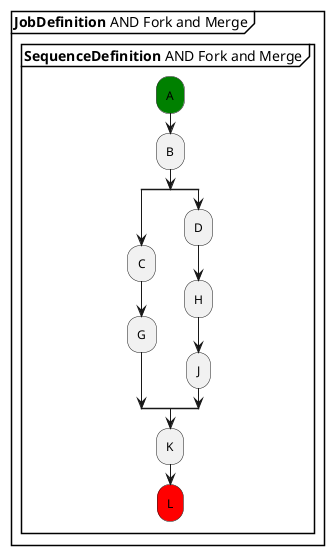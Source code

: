 /'

Tutorial - Fork and Merge Topology
  
'/

@startuml 
partition "**JobDefinition** AND Fork and Merge" {
group **SequenceDefinition** AND Fork and Merge
      #green:A;
      :B;
  split
      :C;
      :G;
  split again
      :D;
      :H;
      :J;
  end split   
      :K;
      #red:L;
      detach      
end group
}      
@enduml
